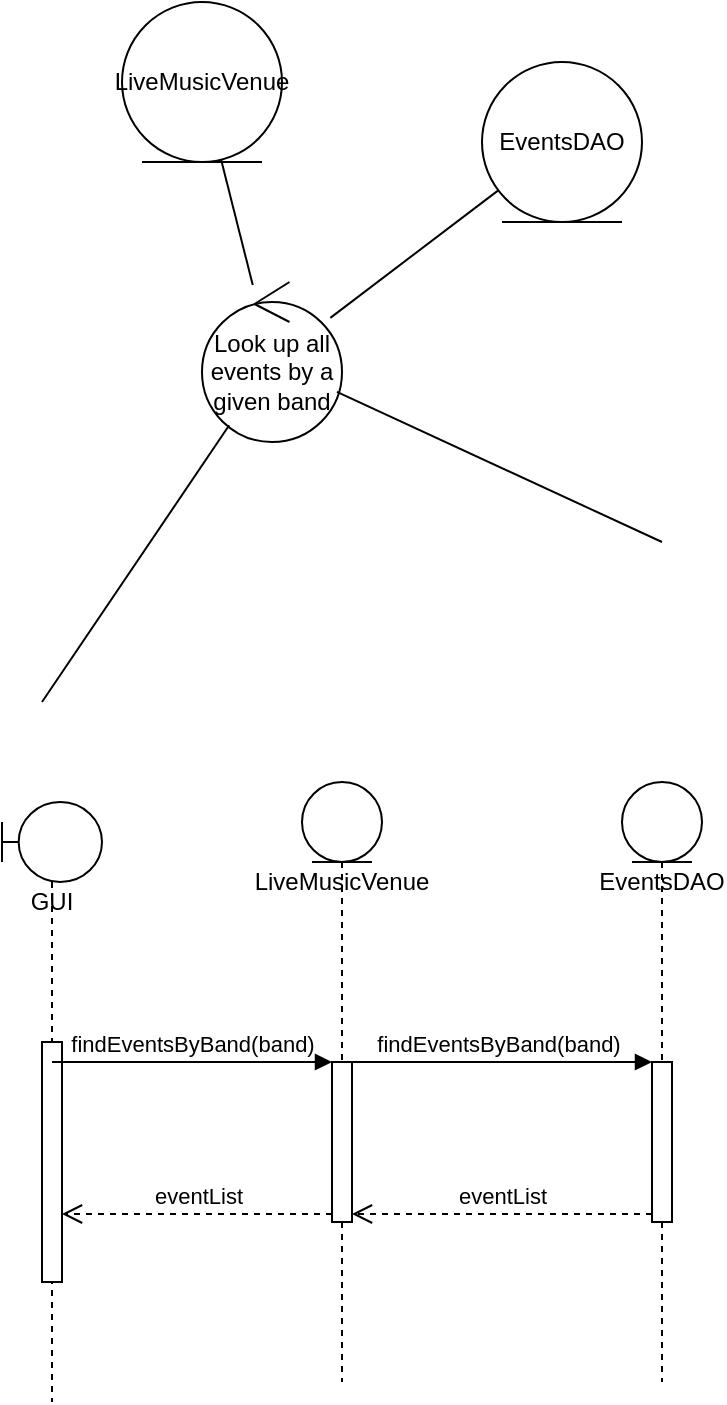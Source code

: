 <mxfile version="20.7.4" type="device"><diagram id="yUy7Hc92jUyIpgOc-xkh" name="Page-1"><mxGraphModel dx="1367" dy="766" grid="1" gridSize="10" guides="1" tooltips="1" connect="1" arrows="1" fold="1" page="1" pageScale="1" pageWidth="827" pageHeight="1169" math="0" shadow="0"><root><mxCell id="0"/><mxCell id="1" parent="0"/><mxCell id="ggxLECks1YCGaLbth3AV-1" value="Look up all events by a given band" style="ellipse;shape=umlControl;whiteSpace=wrap;html=1;" vertex="1" parent="1"><mxGeometry x="210" y="240" width="70" height="80" as="geometry"/></mxCell><mxCell id="ggxLECks1YCGaLbth3AV-2" value="LiveMusicVenue" style="ellipse;shape=umlEntity;whiteSpace=wrap;html=1;" vertex="1" parent="1"><mxGeometry x="170" y="100" width="80" height="80" as="geometry"/></mxCell><mxCell id="ggxLECks1YCGaLbth3AV-3" value="EventsDAO" style="ellipse;shape=umlEntity;whiteSpace=wrap;html=1;" vertex="1" parent="1"><mxGeometry x="350" y="130" width="80" height="80" as="geometry"/></mxCell><mxCell id="ggxLECks1YCGaLbth3AV-4" value="" style="endArrow=none;html=1;rounded=0;" edge="1" parent="1" source="ggxLECks1YCGaLbth3AV-2" target="ggxLECks1YCGaLbth3AV-1"><mxGeometry width="50" height="50" relative="1" as="geometry"><mxPoint x="390" y="420" as="sourcePoint"/><mxPoint x="440" y="370" as="targetPoint"/></mxGeometry></mxCell><mxCell id="ggxLECks1YCGaLbth3AV-5" value="" style="endArrow=none;html=1;rounded=0;" edge="1" parent="1" source="ggxLECks1YCGaLbth3AV-1" target="ggxLECks1YCGaLbth3AV-3"><mxGeometry width="50" height="50" relative="1" as="geometry"><mxPoint x="390" y="420" as="sourcePoint"/><mxPoint x="440" y="370" as="targetPoint"/></mxGeometry></mxCell><mxCell id="ggxLECks1YCGaLbth3AV-6" value="" style="endArrow=none;html=1;rounded=0;" edge="1" parent="1" source="ggxLECks1YCGaLbth3AV-1"><mxGeometry width="50" height="50" relative="1" as="geometry"><mxPoint x="390" y="420" as="sourcePoint"/><mxPoint x="440" y="370" as="targetPoint"/></mxGeometry></mxCell><mxCell id="ggxLECks1YCGaLbth3AV-7" value="" style="endArrow=none;html=1;rounded=0;" edge="1" parent="1" target="ggxLECks1YCGaLbth3AV-1"><mxGeometry width="50" height="50" relative="1" as="geometry"><mxPoint x="130" y="450" as="sourcePoint"/><mxPoint x="440" y="370" as="targetPoint"/></mxGeometry></mxCell><mxCell id="ggxLECks1YCGaLbth3AV-8" value="LiveMusicVenue" style="shape=umlLifeline;participant=umlEntity;perimeter=lifelinePerimeter;whiteSpace=wrap;html=1;container=1;collapsible=0;recursiveResize=0;verticalAlign=top;spacingTop=36;outlineConnect=0;" vertex="1" parent="1"><mxGeometry x="260" y="490" width="40" height="300" as="geometry"/></mxCell><mxCell id="ggxLECks1YCGaLbth3AV-16" value="" style="html=1;points=[];perimeter=orthogonalPerimeter;" vertex="1" parent="ggxLECks1YCGaLbth3AV-8"><mxGeometry x="15" y="140" width="10" height="80" as="geometry"/></mxCell><mxCell id="ggxLECks1YCGaLbth3AV-9" value="EventsDAO" style="shape=umlLifeline;participant=umlEntity;perimeter=lifelinePerimeter;whiteSpace=wrap;html=1;container=1;collapsible=0;recursiveResize=0;verticalAlign=top;spacingTop=36;outlineConnect=0;" vertex="1" parent="1"><mxGeometry x="420" y="490" width="40" height="300" as="geometry"/></mxCell><mxCell id="ggxLECks1YCGaLbth3AV-19" value="" style="html=1;points=[];perimeter=orthogonalPerimeter;" vertex="1" parent="ggxLECks1YCGaLbth3AV-9"><mxGeometry x="15" y="140" width="10" height="80" as="geometry"/></mxCell><mxCell id="ggxLECks1YCGaLbth3AV-11" value="GUI" style="shape=umlLifeline;participant=umlBoundary;perimeter=lifelinePerimeter;whiteSpace=wrap;html=1;container=1;collapsible=0;recursiveResize=0;verticalAlign=top;spacingTop=36;outlineConnect=0;" vertex="1" parent="1"><mxGeometry x="110" y="500" width="50" height="300" as="geometry"/></mxCell><mxCell id="ggxLECks1YCGaLbth3AV-12" value="" style="html=1;points=[];perimeter=orthogonalPerimeter;" vertex="1" parent="ggxLECks1YCGaLbth3AV-11"><mxGeometry x="20" y="120" width="10" height="120" as="geometry"/></mxCell><mxCell id="ggxLECks1YCGaLbth3AV-17" value="findEventsByBand(band)" style="html=1;verticalAlign=bottom;endArrow=block;entryX=0;entryY=0;rounded=0;" edge="1" target="ggxLECks1YCGaLbth3AV-16" parent="1" source="ggxLECks1YCGaLbth3AV-11"><mxGeometry relative="1" as="geometry"><mxPoint x="205" y="630" as="sourcePoint"/></mxGeometry></mxCell><mxCell id="ggxLECks1YCGaLbth3AV-18" value="eventList" style="html=1;verticalAlign=bottom;endArrow=open;dashed=1;endSize=8;exitX=0;exitY=0.95;rounded=0;" edge="1" source="ggxLECks1YCGaLbth3AV-16" parent="1" target="ggxLECks1YCGaLbth3AV-12"><mxGeometry relative="1" as="geometry"><mxPoint x="160" y="706" as="targetPoint"/></mxGeometry></mxCell><mxCell id="ggxLECks1YCGaLbth3AV-20" value="findEventsByBand(band)" style="html=1;verticalAlign=bottom;endArrow=block;entryX=0;entryY=0;rounded=0;" edge="1" target="ggxLECks1YCGaLbth3AV-19" parent="1" source="ggxLECks1YCGaLbth3AV-8"><mxGeometry relative="1" as="geometry"><mxPoint x="360" y="630" as="sourcePoint"/></mxGeometry></mxCell><mxCell id="ggxLECks1YCGaLbth3AV-21" value="eventList" style="html=1;verticalAlign=bottom;endArrow=open;dashed=1;endSize=8;exitX=0;exitY=0.95;rounded=0;" edge="1" source="ggxLECks1YCGaLbth3AV-19" parent="1" target="ggxLECks1YCGaLbth3AV-16"><mxGeometry relative="1" as="geometry"><mxPoint x="360" y="706" as="targetPoint"/></mxGeometry></mxCell></root></mxGraphModel></diagram></mxfile>